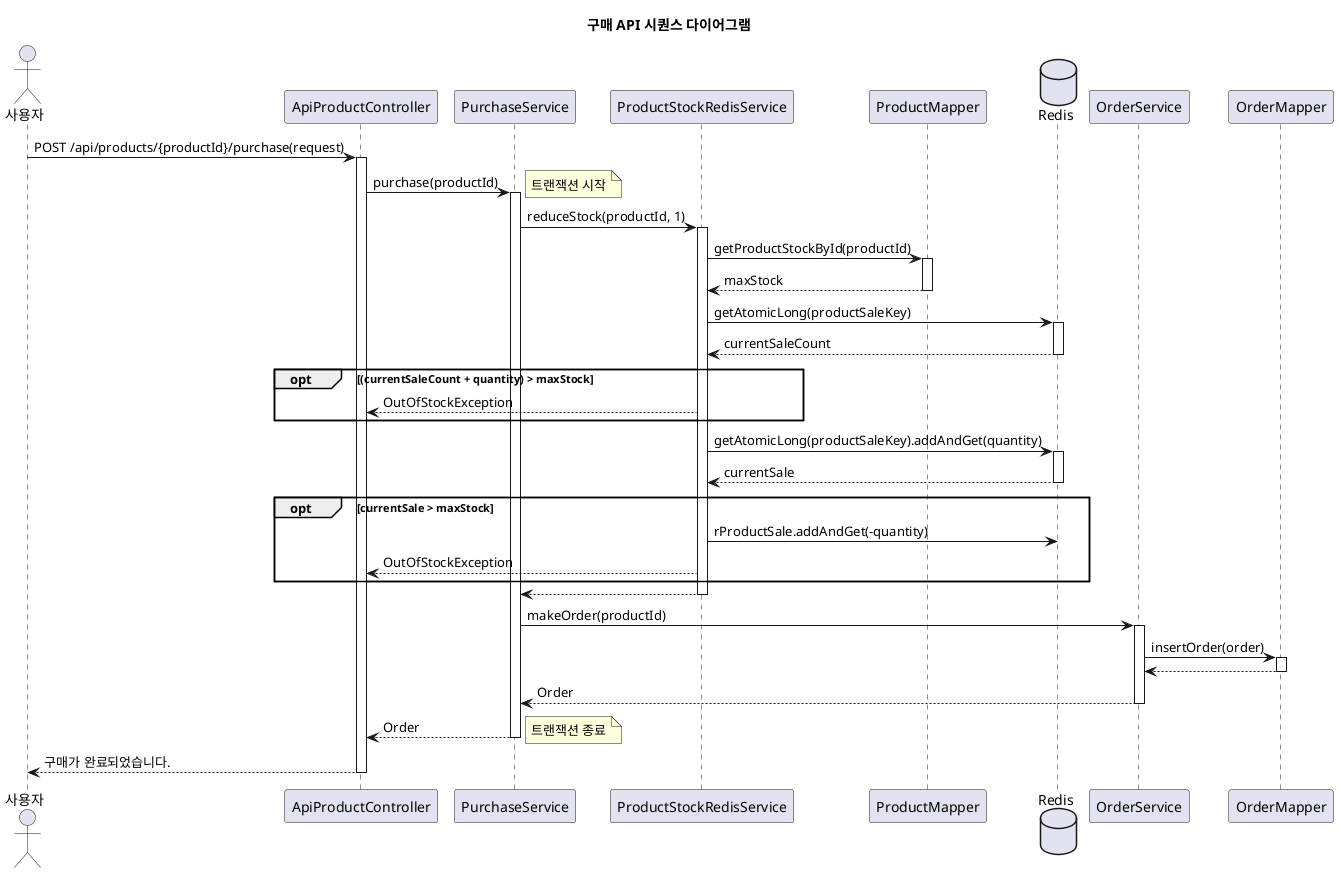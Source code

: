 @startuml
title 구매 API 시퀀스 다이어그램

actor 사용자 as User
participant "ApiProductController" as Controller
participant "PurchaseService" as PurchaseService
participant "ProductStockRedisService" as ProductStockRedisService
participant "ProductMapper" as ProductMapper
database  "Redis" as RedissonClient
participant "OrderService" as OrderService
participant "OrderMapper" as OrderMapper


User -> Controller : POST /api/products/{productId}/purchase(request)
activate Controller


Controller -> PurchaseService : purchase(productId)
activate PurchaseService

note right : 트랜잭션 시작
PurchaseService -> ProductStockRedisService : reduceStock(productId, 1)
activate ProductStockRedisService

ProductStockRedisService -> ProductMapper : getProductStockById(productId)
activate ProductMapper
ProductMapper --> ProductStockRedisService : maxStock
deactivate ProductMapper



ProductStockRedisService -> RedissonClient : getAtomicLong(productSaleKey)
activate RedissonClient
RedissonClient --> ProductStockRedisService : currentSaleCount
deactivate RedissonClient

opt (currentSaleCount + quantity) > maxStock
ProductStockRedisService --> Controller : OutOfStockException
end

ProductStockRedisService -> RedissonClient : getAtomicLong(productSaleKey).addAndGet(quantity)
activate RedissonClient
RedissonClient --> ProductStockRedisService : currentSale
deactivate RedissonClient

opt currentSale > maxStock
ProductStockRedisService -> RedissonClient : rProductSale.addAndGet(-quantity)
ProductStockRedisService --> Controller : OutOfStockException
end

ProductStockRedisService --> PurchaseService
deactivate ProductStockRedisService

PurchaseService -> OrderService : makeOrder(productId)
activate OrderService
OrderService -> OrderMapper : insertOrder(order)
activate OrderMapper
OrderMapper --> OrderService
deactivate OrderMapper
OrderService --> PurchaseService : Order
deactivate OrderService

PurchaseService --> Controller : Order
deactivate PurchaseService
note right : 트랜잭션 종료

Controller --> User : 구매가 완료되었습니다.
deactivate Controller

@enduml